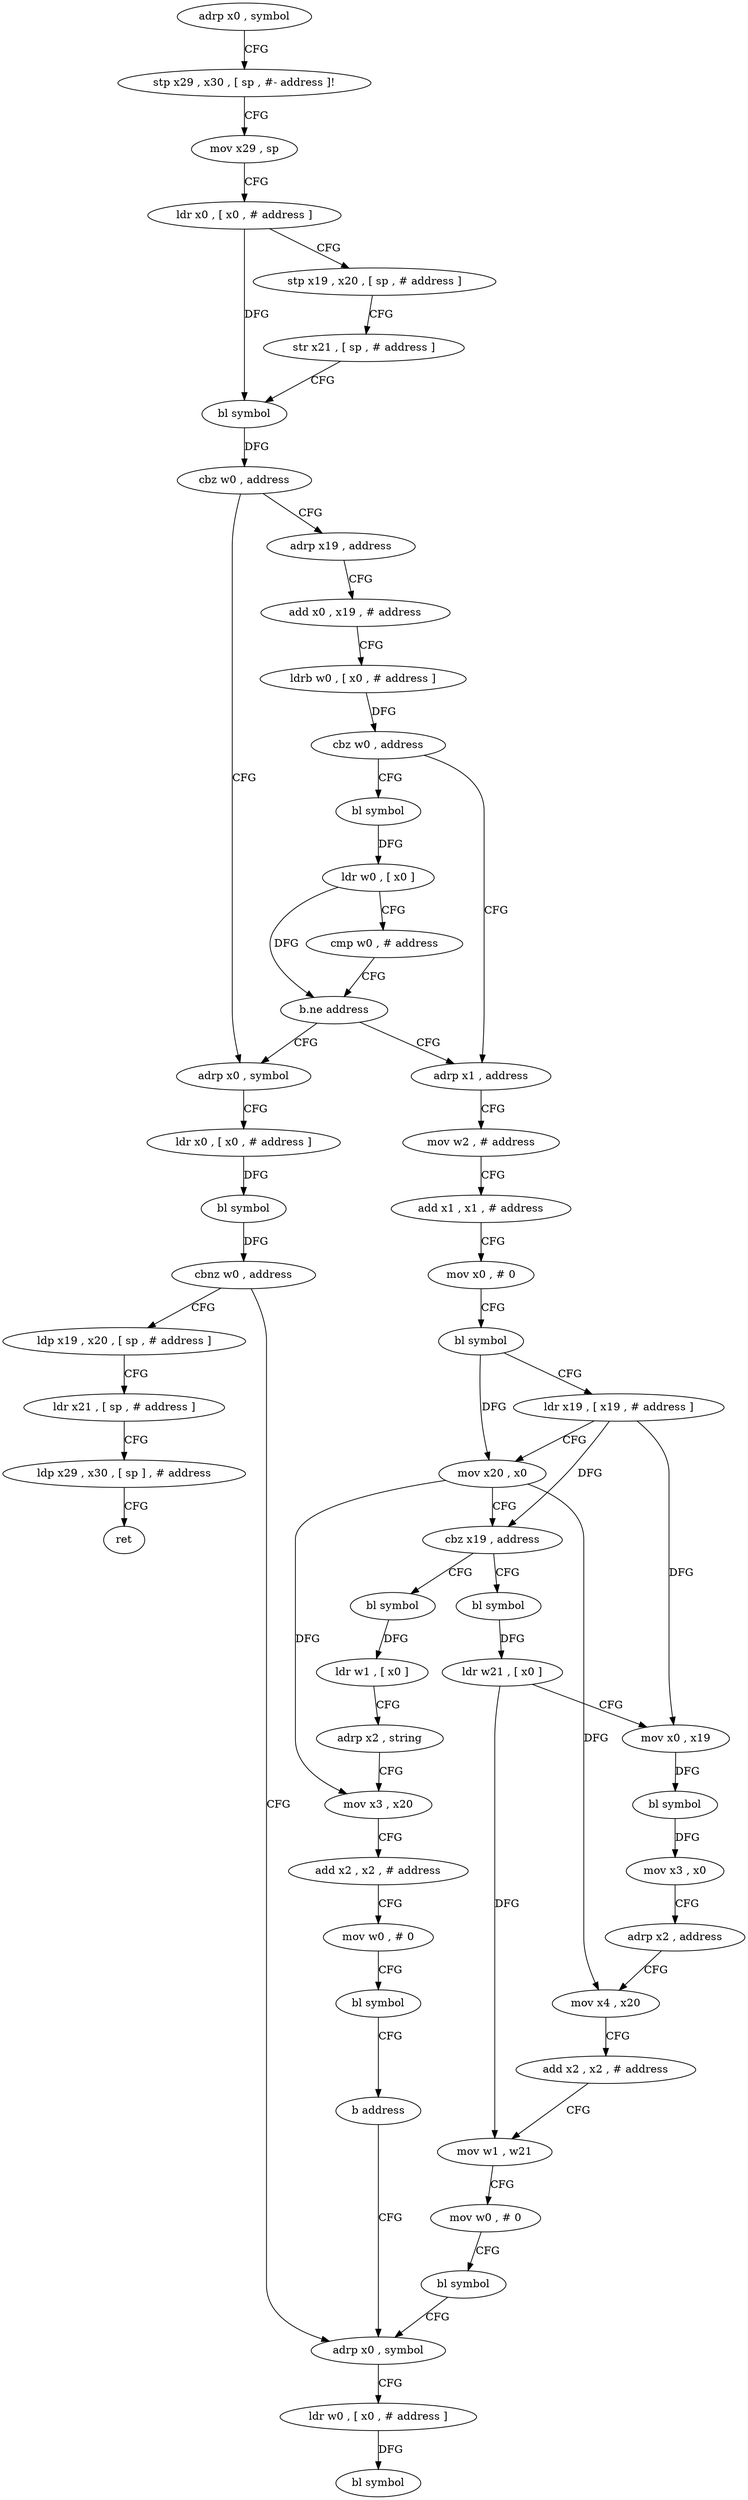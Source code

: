 digraph "func" {
"4271040" [label = "adrp x0 , symbol" ]
"4271044" [label = "stp x29 , x30 , [ sp , #- address ]!" ]
"4271048" [label = "mov x29 , sp" ]
"4271052" [label = "ldr x0 , [ x0 , # address ]" ]
"4271056" [label = "stp x19 , x20 , [ sp , # address ]" ]
"4271060" [label = "str x21 , [ sp , # address ]" ]
"4271064" [label = "bl symbol" ]
"4271068" [label = "cbz w0 , address" ]
"4271104" [label = "adrp x0 , symbol" ]
"4271072" [label = "adrp x19 , address" ]
"4271108" [label = "ldr x0 , [ x0 , # address ]" ]
"4271112" [label = "bl symbol" ]
"4271116" [label = "cbnz w0 , address" ]
"4271212" [label = "adrp x0 , symbol" ]
"4271120" [label = "ldp x19 , x20 , [ sp , # address ]" ]
"4271076" [label = "add x0 , x19 , # address" ]
"4271080" [label = "ldrb w0 , [ x0 , # address ]" ]
"4271084" [label = "cbz w0 , address" ]
"4271136" [label = "adrp x1 , address" ]
"4271088" [label = "bl symbol" ]
"4271216" [label = "ldr w0 , [ x0 , # address ]" ]
"4271220" [label = "bl symbol" ]
"4271124" [label = "ldr x21 , [ sp , # address ]" ]
"4271128" [label = "ldp x29 , x30 , [ sp ] , # address" ]
"4271132" [label = "ret" ]
"4271140" [label = "mov w2 , # address" ]
"4271144" [label = "add x1 , x1 , # address" ]
"4271148" [label = "mov x0 , # 0" ]
"4271152" [label = "bl symbol" ]
"4271156" [label = "ldr x19 , [ x19 , # address ]" ]
"4271160" [label = "mov x20 , x0" ]
"4271164" [label = "cbz x19 , address" ]
"4271224" [label = "bl symbol" ]
"4271168" [label = "bl symbol" ]
"4271092" [label = "ldr w0 , [ x0 ]" ]
"4271096" [label = "cmp w0 , # address" ]
"4271100" [label = "b.ne address" ]
"4271228" [label = "ldr w1 , [ x0 ]" ]
"4271232" [label = "adrp x2 , string" ]
"4271236" [label = "mov x3 , x20" ]
"4271240" [label = "add x2 , x2 , # address" ]
"4271244" [label = "mov w0 , # 0" ]
"4271248" [label = "bl symbol" ]
"4271252" [label = "b address" ]
"4271172" [label = "ldr w21 , [ x0 ]" ]
"4271176" [label = "mov x0 , x19" ]
"4271180" [label = "bl symbol" ]
"4271184" [label = "mov x3 , x0" ]
"4271188" [label = "adrp x2 , address" ]
"4271192" [label = "mov x4 , x20" ]
"4271196" [label = "add x2 , x2 , # address" ]
"4271200" [label = "mov w1 , w21" ]
"4271204" [label = "mov w0 , # 0" ]
"4271208" [label = "bl symbol" ]
"4271040" -> "4271044" [ label = "CFG" ]
"4271044" -> "4271048" [ label = "CFG" ]
"4271048" -> "4271052" [ label = "CFG" ]
"4271052" -> "4271056" [ label = "CFG" ]
"4271052" -> "4271064" [ label = "DFG" ]
"4271056" -> "4271060" [ label = "CFG" ]
"4271060" -> "4271064" [ label = "CFG" ]
"4271064" -> "4271068" [ label = "DFG" ]
"4271068" -> "4271104" [ label = "CFG" ]
"4271068" -> "4271072" [ label = "CFG" ]
"4271104" -> "4271108" [ label = "CFG" ]
"4271072" -> "4271076" [ label = "CFG" ]
"4271108" -> "4271112" [ label = "DFG" ]
"4271112" -> "4271116" [ label = "DFG" ]
"4271116" -> "4271212" [ label = "CFG" ]
"4271116" -> "4271120" [ label = "CFG" ]
"4271212" -> "4271216" [ label = "CFG" ]
"4271120" -> "4271124" [ label = "CFG" ]
"4271076" -> "4271080" [ label = "CFG" ]
"4271080" -> "4271084" [ label = "DFG" ]
"4271084" -> "4271136" [ label = "CFG" ]
"4271084" -> "4271088" [ label = "CFG" ]
"4271136" -> "4271140" [ label = "CFG" ]
"4271088" -> "4271092" [ label = "DFG" ]
"4271216" -> "4271220" [ label = "DFG" ]
"4271124" -> "4271128" [ label = "CFG" ]
"4271128" -> "4271132" [ label = "CFG" ]
"4271140" -> "4271144" [ label = "CFG" ]
"4271144" -> "4271148" [ label = "CFG" ]
"4271148" -> "4271152" [ label = "CFG" ]
"4271152" -> "4271156" [ label = "CFG" ]
"4271152" -> "4271160" [ label = "DFG" ]
"4271156" -> "4271160" [ label = "CFG" ]
"4271156" -> "4271164" [ label = "DFG" ]
"4271156" -> "4271176" [ label = "DFG" ]
"4271160" -> "4271164" [ label = "CFG" ]
"4271160" -> "4271236" [ label = "DFG" ]
"4271160" -> "4271192" [ label = "DFG" ]
"4271164" -> "4271224" [ label = "CFG" ]
"4271164" -> "4271168" [ label = "CFG" ]
"4271224" -> "4271228" [ label = "DFG" ]
"4271168" -> "4271172" [ label = "DFG" ]
"4271092" -> "4271096" [ label = "CFG" ]
"4271092" -> "4271100" [ label = "DFG" ]
"4271096" -> "4271100" [ label = "CFG" ]
"4271100" -> "4271136" [ label = "CFG" ]
"4271100" -> "4271104" [ label = "CFG" ]
"4271228" -> "4271232" [ label = "CFG" ]
"4271232" -> "4271236" [ label = "CFG" ]
"4271236" -> "4271240" [ label = "CFG" ]
"4271240" -> "4271244" [ label = "CFG" ]
"4271244" -> "4271248" [ label = "CFG" ]
"4271248" -> "4271252" [ label = "CFG" ]
"4271252" -> "4271212" [ label = "CFG" ]
"4271172" -> "4271176" [ label = "CFG" ]
"4271172" -> "4271200" [ label = "DFG" ]
"4271176" -> "4271180" [ label = "DFG" ]
"4271180" -> "4271184" [ label = "DFG" ]
"4271184" -> "4271188" [ label = "CFG" ]
"4271188" -> "4271192" [ label = "CFG" ]
"4271192" -> "4271196" [ label = "CFG" ]
"4271196" -> "4271200" [ label = "CFG" ]
"4271200" -> "4271204" [ label = "CFG" ]
"4271204" -> "4271208" [ label = "CFG" ]
"4271208" -> "4271212" [ label = "CFG" ]
}
